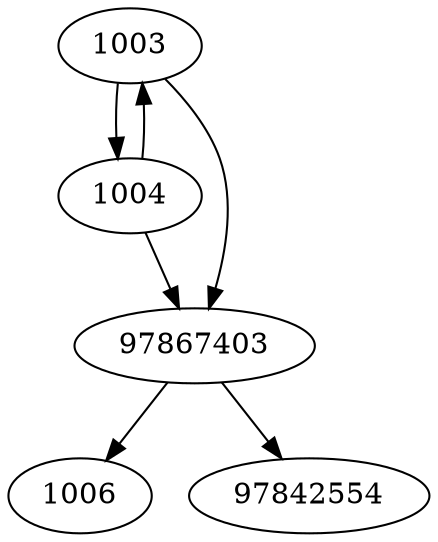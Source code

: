 strict digraph  {
1003;
1004;
97867403;
1006;
97842554;
1003 -> 97867403;
1003 -> 1004;
1004 -> 97867403;
1004 -> 1003;
97867403 -> 1006;
97867403 -> 97842554;
}
